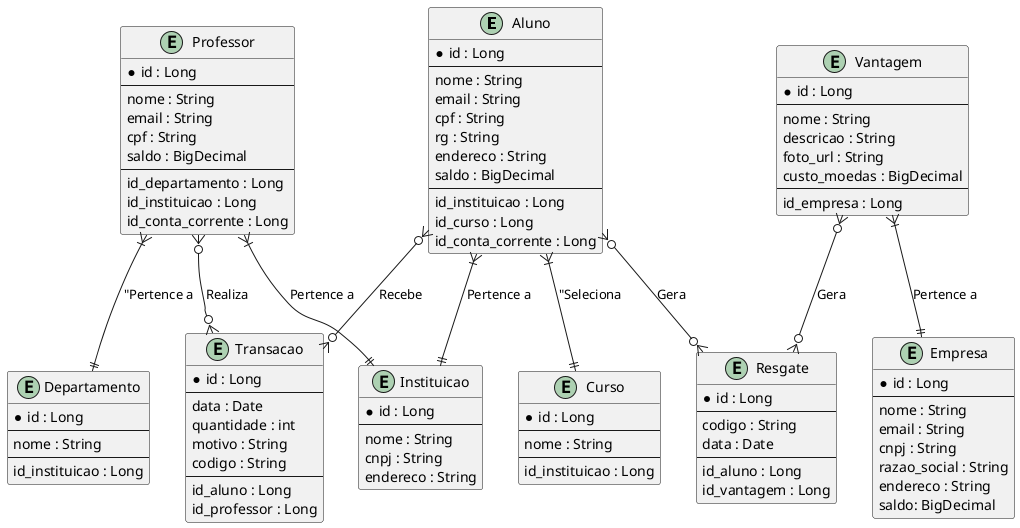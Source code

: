 @startuml

entity "Aluno" as Aluno {
  * id : Long
  --
  nome : String
  email : String
  cpf : String
  rg : String
  endereco : String
  saldo : BigDecimal
  --
  id_instituicao : Long
  id_curso : Long
  id_conta_corrente : Long
}

entity "Professor" as Professor {
  * id : Long
  --
  nome : String
  email : String
  cpf : String
  saldo : BigDecimal
  --
  id_departamento : Long
  id_instituicao : Long
  id_conta_corrente : Long
}

entity "Instituicao" as Instituicao {
  * id : Long
  --
  nome : String
  cnpj : String
  endereco : String
}

entity "Curso" as Curso {
  * id : Long
  --
  nome : String
  --
  id_instituicao : Long
}

entity "Departamento" as Departamento {
  * id : Long
  --
  nome : String
  --
  id_instituicao : Long
}

entity "Vantagem" as Vantagem {
  * id : Long
  --
  nome : String
  descricao : String
  foto_url : String
  custo_moedas : BigDecimal
  --
  id_empresa : Long
}

entity "Empresa" as Empresa {
  * id : Long
  --
  nome : String
  email : String
  cnpj : String
  razao_social : String
  endereco : String
  saldo: BigDecimal
}

entity "Transacao" as Transacao {
  * id : Long
  --
  data : Date
  quantidade : int
  motivo : String
  codigo : String
  --
  id_aluno : Long
  id_professor : Long
}

entity "Resgate" as Resgate {
  * id : Long
  --
  codigo : String
  data : Date
  --
  id_aluno : Long
  id_vantagem : Long
}

' Relacionamentos

Aluno }|--|| Instituicao : "Pertence a"
Aluno }|--|| Curso : "Seleciona
Professor }|--|| Instituicao : "Pertence a"
Professor }|--|| Departamento : "Pertence a
Professor }o--o{ Transacao : "Realiza"
Aluno }o--o{ Transacao : "Recebe"
Vantagem }|--|| Empresa : "Pertence a"
Aluno }o--o{ Resgate : "Gera"
Vantagem }o--o{ Resgate : "Gera"

@enduml

